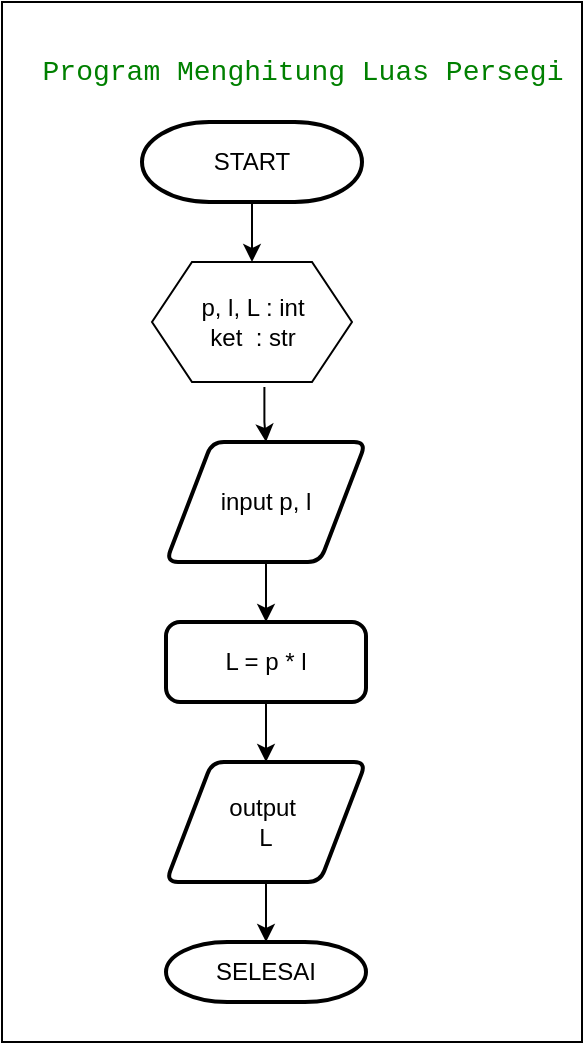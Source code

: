 <mxfile version="24.7.16">
  <diagram name="Page-1" id="pdPSbEEHl76K5Xy8k778">
    <mxGraphModel dx="733" dy="418" grid="1" gridSize="10" guides="1" tooltips="1" connect="1" arrows="1" fold="1" page="1" pageScale="1" pageWidth="850" pageHeight="1100" math="0" shadow="0">
      <root>
        <mxCell id="0" />
        <mxCell id="1" parent="0" />
        <mxCell id="CKcB4VOh1hotbumd1ckx-15" value="" style="rounded=0;whiteSpace=wrap;html=1;" vertex="1" parent="1">
          <mxGeometry x="30" y="20" width="290" height="520" as="geometry" />
        </mxCell>
        <mxCell id="CKcB4VOh1hotbumd1ckx-1" value="&lt;div style=&quot;background-color: rgb(255, 255, 255); font-family: Consolas, &amp;quot;Courier New&amp;quot;, monospace; font-size: 14px; line-height: 19px; white-space-collapse: preserve;&quot;&gt;&lt;span style=&quot;color: #008000;&quot;&gt;Program Menghitung Luas Persegi&lt;/span&gt;&lt;/div&gt;" style="text;html=1;align=center;verticalAlign=middle;resizable=0;points=[];autosize=1;strokeColor=none;fillColor=none;" vertex="1" parent="1">
          <mxGeometry x="50" y="40" width="260" height="30" as="geometry" />
        </mxCell>
        <mxCell id="CKcB4VOh1hotbumd1ckx-3" value="START" style="strokeWidth=2;html=1;shape=mxgraph.flowchart.terminator;whiteSpace=wrap;" vertex="1" parent="1">
          <mxGeometry x="100" y="80" width="110" height="40" as="geometry" />
        </mxCell>
        <mxCell id="CKcB4VOh1hotbumd1ckx-4" value="" style="verticalLabelPosition=bottom;verticalAlign=top;html=1;shape=hexagon;perimeter=hexagonPerimeter2;arcSize=6;size=0.2;" vertex="1" parent="1">
          <mxGeometry x="105" y="150" width="100" height="60" as="geometry" />
        </mxCell>
        <mxCell id="CKcB4VOh1hotbumd1ckx-11" value="" style="edgeStyle=orthogonalEdgeStyle;rounded=0;orthogonalLoop=1;jettySize=auto;html=1;exitX=0.562;exitY=1.042;exitDx=0;exitDy=0;exitPerimeter=0;" edge="1" parent="1" source="CKcB4VOh1hotbumd1ckx-4" target="CKcB4VOh1hotbumd1ckx-6">
          <mxGeometry relative="1" as="geometry" />
        </mxCell>
        <mxCell id="CKcB4VOh1hotbumd1ckx-5" value="p, l, L : int&lt;br&gt;ket&amp;nbsp; : str" style="text;html=1;align=center;verticalAlign=middle;resizable=0;points=[];autosize=1;strokeColor=none;fillColor=none;" vertex="1" parent="1">
          <mxGeometry x="115" y="160" width="80" height="40" as="geometry" />
        </mxCell>
        <mxCell id="CKcB4VOh1hotbumd1ckx-12" value="" style="edgeStyle=orthogonalEdgeStyle;rounded=0;orthogonalLoop=1;jettySize=auto;html=1;entryX=0.5;entryY=0;entryDx=0;entryDy=0;" edge="1" parent="1" source="CKcB4VOh1hotbumd1ckx-6" target="CKcB4VOh1hotbumd1ckx-7">
          <mxGeometry relative="1" as="geometry" />
        </mxCell>
        <mxCell id="CKcB4VOh1hotbumd1ckx-6" value="input p, l" style="shape=parallelogram;html=1;strokeWidth=2;perimeter=parallelogramPerimeter;whiteSpace=wrap;rounded=1;arcSize=12;size=0.23;" vertex="1" parent="1">
          <mxGeometry x="112" y="240" width="100" height="60" as="geometry" />
        </mxCell>
        <mxCell id="CKcB4VOh1hotbumd1ckx-13" value="" style="edgeStyle=orthogonalEdgeStyle;rounded=0;orthogonalLoop=1;jettySize=auto;html=1;" edge="1" parent="1" source="CKcB4VOh1hotbumd1ckx-7" target="CKcB4VOh1hotbumd1ckx-8">
          <mxGeometry relative="1" as="geometry" />
        </mxCell>
        <mxCell id="CKcB4VOh1hotbumd1ckx-7" value="L = p * l" style="rounded=1;whiteSpace=wrap;html=1;absoluteArcSize=1;arcSize=14;strokeWidth=2;" vertex="1" parent="1">
          <mxGeometry x="112" y="330" width="100" height="40" as="geometry" />
        </mxCell>
        <mxCell id="CKcB4VOh1hotbumd1ckx-14" value="" style="edgeStyle=orthogonalEdgeStyle;rounded=0;orthogonalLoop=1;jettySize=auto;html=1;" edge="1" parent="1" source="CKcB4VOh1hotbumd1ckx-8" target="CKcB4VOh1hotbumd1ckx-9">
          <mxGeometry relative="1" as="geometry" />
        </mxCell>
        <mxCell id="CKcB4VOh1hotbumd1ckx-8" value="output&amp;nbsp;&lt;div&gt;L&lt;/div&gt;" style="shape=parallelogram;html=1;strokeWidth=2;perimeter=parallelogramPerimeter;whiteSpace=wrap;rounded=1;arcSize=12;size=0.23;" vertex="1" parent="1">
          <mxGeometry x="112" y="400" width="100" height="60" as="geometry" />
        </mxCell>
        <mxCell id="CKcB4VOh1hotbumd1ckx-9" value="SELESAI" style="strokeWidth=2;html=1;shape=mxgraph.flowchart.terminator;whiteSpace=wrap;" vertex="1" parent="1">
          <mxGeometry x="112" y="490" width="100" height="30" as="geometry" />
        </mxCell>
        <mxCell id="CKcB4VOh1hotbumd1ckx-10" value="" style="endArrow=classic;html=1;rounded=0;exitX=0.5;exitY=1;exitDx=0;exitDy=0;exitPerimeter=0;entryX=0.5;entryY=0;entryDx=0;entryDy=0;" edge="1" parent="1" source="CKcB4VOh1hotbumd1ckx-3" target="CKcB4VOh1hotbumd1ckx-4">
          <mxGeometry width="50" height="50" relative="1" as="geometry">
            <mxPoint x="310" y="310" as="sourcePoint" />
            <mxPoint x="400" y="390" as="targetPoint" />
          </mxGeometry>
        </mxCell>
      </root>
    </mxGraphModel>
  </diagram>
</mxfile>
